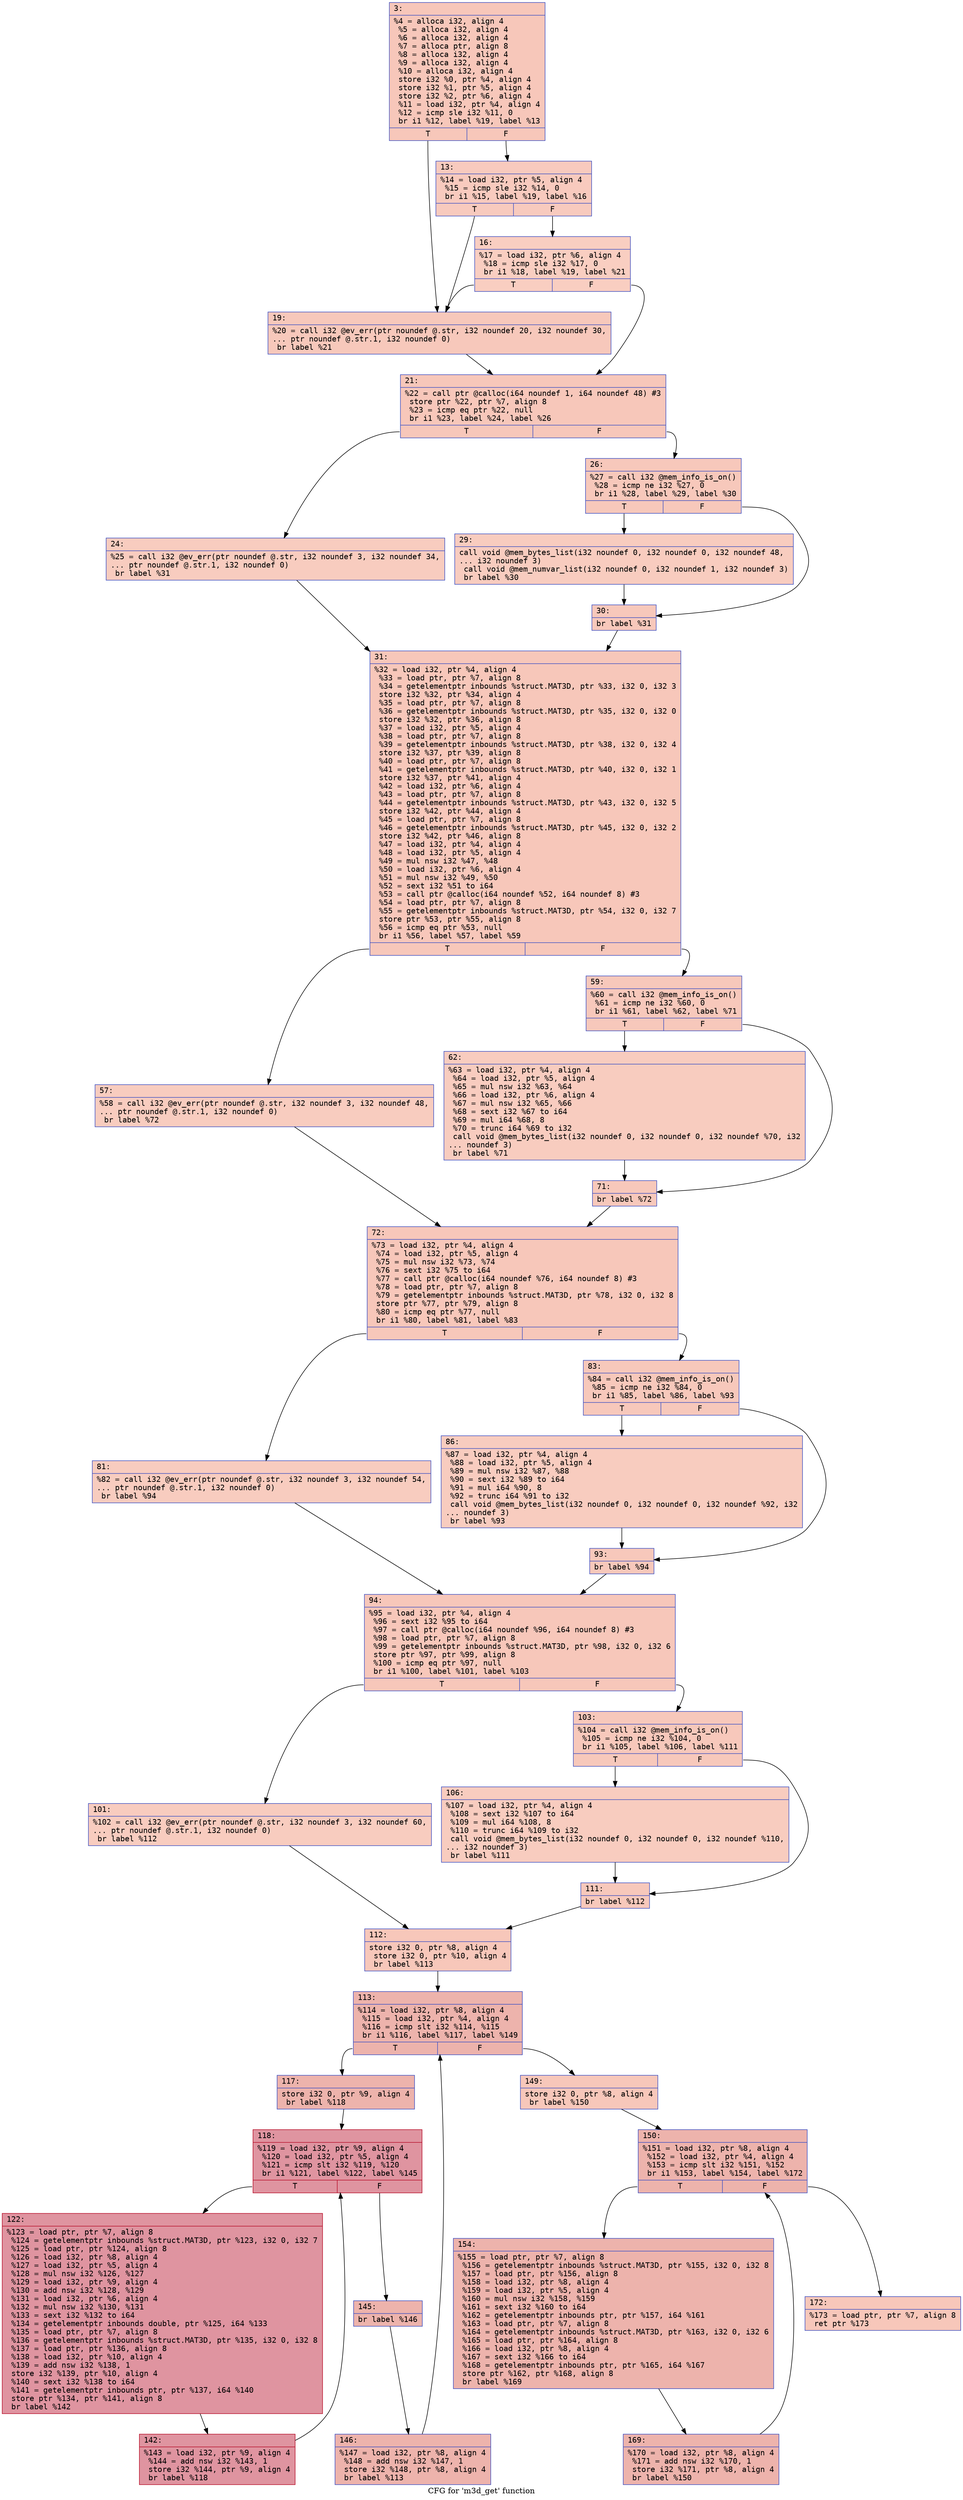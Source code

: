 digraph "CFG for 'm3d_get' function" {
	label="CFG for 'm3d_get' function";

	Node0x6000004d1f90 [shape=record,color="#3d50c3ff", style=filled, fillcolor="#ec7f6370" fontname="Courier",label="{3:\l|  %4 = alloca i32, align 4\l  %5 = alloca i32, align 4\l  %6 = alloca i32, align 4\l  %7 = alloca ptr, align 8\l  %8 = alloca i32, align 4\l  %9 = alloca i32, align 4\l  %10 = alloca i32, align 4\l  store i32 %0, ptr %4, align 4\l  store i32 %1, ptr %5, align 4\l  store i32 %2, ptr %6, align 4\l  %11 = load i32, ptr %4, align 4\l  %12 = icmp sle i32 %11, 0\l  br i1 %12, label %19, label %13\l|{<s0>T|<s1>F}}"];
	Node0x6000004d1f90:s0 -> Node0x6000004d2080[tooltip="3 -> 19\nProbability 50.00%" ];
	Node0x6000004d1f90:s1 -> Node0x6000004d1fe0[tooltip="3 -> 13\nProbability 50.00%" ];
	Node0x6000004d1fe0 [shape=record,color="#3d50c3ff", style=filled, fillcolor="#ef886b70" fontname="Courier",label="{13:\l|  %14 = load i32, ptr %5, align 4\l  %15 = icmp sle i32 %14, 0\l  br i1 %15, label %19, label %16\l|{<s0>T|<s1>F}}"];
	Node0x6000004d1fe0:s0 -> Node0x6000004d2080[tooltip="13 -> 19\nProbability 50.00%" ];
	Node0x6000004d1fe0:s1 -> Node0x6000004d2030[tooltip="13 -> 16\nProbability 50.00%" ];
	Node0x6000004d2030 [shape=record,color="#3d50c3ff", style=filled, fillcolor="#f2907270" fontname="Courier",label="{16:\l|  %17 = load i32, ptr %6, align 4\l  %18 = icmp sle i32 %17, 0\l  br i1 %18, label %19, label %21\l|{<s0>T|<s1>F}}"];
	Node0x6000004d2030:s0 -> Node0x6000004d2080[tooltip="16 -> 19\nProbability 50.00%" ];
	Node0x6000004d2030:s1 -> Node0x6000004d20d0[tooltip="16 -> 21\nProbability 50.00%" ];
	Node0x6000004d2080 [shape=record,color="#3d50c3ff", style=filled, fillcolor="#ed836670" fontname="Courier",label="{19:\l|  %20 = call i32 @ev_err(ptr noundef @.str, i32 noundef 20, i32 noundef 30,\l... ptr noundef @.str.1, i32 noundef 0)\l  br label %21\l}"];
	Node0x6000004d2080 -> Node0x6000004d20d0[tooltip="19 -> 21\nProbability 100.00%" ];
	Node0x6000004d20d0 [shape=record,color="#3d50c3ff", style=filled, fillcolor="#ec7f6370" fontname="Courier",label="{21:\l|  %22 = call ptr @calloc(i64 noundef 1, i64 noundef 48) #3\l  store ptr %22, ptr %7, align 8\l  %23 = icmp eq ptr %22, null\l  br i1 %23, label %24, label %26\l|{<s0>T|<s1>F}}"];
	Node0x6000004d20d0:s0 -> Node0x6000004d2120[tooltip="21 -> 24\nProbability 37.50%" ];
	Node0x6000004d20d0:s1 -> Node0x6000004d2170[tooltip="21 -> 26\nProbability 62.50%" ];
	Node0x6000004d2120 [shape=record,color="#3d50c3ff", style=filled, fillcolor="#f08b6e70" fontname="Courier",label="{24:\l|  %25 = call i32 @ev_err(ptr noundef @.str, i32 noundef 3, i32 noundef 34,\l... ptr noundef @.str.1, i32 noundef 0)\l  br label %31\l}"];
	Node0x6000004d2120 -> Node0x6000004d2260[tooltip="24 -> 31\nProbability 100.00%" ];
	Node0x6000004d2170 [shape=record,color="#3d50c3ff", style=filled, fillcolor="#ed836670" fontname="Courier",label="{26:\l|  %27 = call i32 @mem_info_is_on()\l  %28 = icmp ne i32 %27, 0\l  br i1 %28, label %29, label %30\l|{<s0>T|<s1>F}}"];
	Node0x6000004d2170:s0 -> Node0x6000004d21c0[tooltip="26 -> 29\nProbability 62.50%" ];
	Node0x6000004d2170:s1 -> Node0x6000004d2210[tooltip="26 -> 30\nProbability 37.50%" ];
	Node0x6000004d21c0 [shape=record,color="#3d50c3ff", style=filled, fillcolor="#f08b6e70" fontname="Courier",label="{29:\l|  call void @mem_bytes_list(i32 noundef 0, i32 noundef 0, i32 noundef 48,\l... i32 noundef 3)\l  call void @mem_numvar_list(i32 noundef 0, i32 noundef 1, i32 noundef 3)\l  br label %30\l}"];
	Node0x6000004d21c0 -> Node0x6000004d2210[tooltip="29 -> 30\nProbability 100.00%" ];
	Node0x6000004d2210 [shape=record,color="#3d50c3ff", style=filled, fillcolor="#ed836670" fontname="Courier",label="{30:\l|  br label %31\l}"];
	Node0x6000004d2210 -> Node0x6000004d2260[tooltip="30 -> 31\nProbability 100.00%" ];
	Node0x6000004d2260 [shape=record,color="#3d50c3ff", style=filled, fillcolor="#ec7f6370" fontname="Courier",label="{31:\l|  %32 = load i32, ptr %4, align 4\l  %33 = load ptr, ptr %7, align 8\l  %34 = getelementptr inbounds %struct.MAT3D, ptr %33, i32 0, i32 3\l  store i32 %32, ptr %34, align 4\l  %35 = load ptr, ptr %7, align 8\l  %36 = getelementptr inbounds %struct.MAT3D, ptr %35, i32 0, i32 0\l  store i32 %32, ptr %36, align 8\l  %37 = load i32, ptr %5, align 4\l  %38 = load ptr, ptr %7, align 8\l  %39 = getelementptr inbounds %struct.MAT3D, ptr %38, i32 0, i32 4\l  store i32 %37, ptr %39, align 8\l  %40 = load ptr, ptr %7, align 8\l  %41 = getelementptr inbounds %struct.MAT3D, ptr %40, i32 0, i32 1\l  store i32 %37, ptr %41, align 4\l  %42 = load i32, ptr %6, align 4\l  %43 = load ptr, ptr %7, align 8\l  %44 = getelementptr inbounds %struct.MAT3D, ptr %43, i32 0, i32 5\l  store i32 %42, ptr %44, align 4\l  %45 = load ptr, ptr %7, align 8\l  %46 = getelementptr inbounds %struct.MAT3D, ptr %45, i32 0, i32 2\l  store i32 %42, ptr %46, align 8\l  %47 = load i32, ptr %4, align 4\l  %48 = load i32, ptr %5, align 4\l  %49 = mul nsw i32 %47, %48\l  %50 = load i32, ptr %6, align 4\l  %51 = mul nsw i32 %49, %50\l  %52 = sext i32 %51 to i64\l  %53 = call ptr @calloc(i64 noundef %52, i64 noundef 8) #3\l  %54 = load ptr, ptr %7, align 8\l  %55 = getelementptr inbounds %struct.MAT3D, ptr %54, i32 0, i32 7\l  store ptr %53, ptr %55, align 8\l  %56 = icmp eq ptr %53, null\l  br i1 %56, label %57, label %59\l|{<s0>T|<s1>F}}"];
	Node0x6000004d2260:s0 -> Node0x6000004d22b0[tooltip="31 -> 57\nProbability 37.50%" ];
	Node0x6000004d2260:s1 -> Node0x6000004d2300[tooltip="31 -> 59\nProbability 62.50%" ];
	Node0x6000004d22b0 [shape=record,color="#3d50c3ff", style=filled, fillcolor="#f08b6e70" fontname="Courier",label="{57:\l|  %58 = call i32 @ev_err(ptr noundef @.str, i32 noundef 3, i32 noundef 48,\l... ptr noundef @.str.1, i32 noundef 0)\l  br label %72\l}"];
	Node0x6000004d22b0 -> Node0x6000004d23f0[tooltip="57 -> 72\nProbability 100.00%" ];
	Node0x6000004d2300 [shape=record,color="#3d50c3ff", style=filled, fillcolor="#ed836670" fontname="Courier",label="{59:\l|  %60 = call i32 @mem_info_is_on()\l  %61 = icmp ne i32 %60, 0\l  br i1 %61, label %62, label %71\l|{<s0>T|<s1>F}}"];
	Node0x6000004d2300:s0 -> Node0x6000004d2350[tooltip="59 -> 62\nProbability 62.50%" ];
	Node0x6000004d2300:s1 -> Node0x6000004d23a0[tooltip="59 -> 71\nProbability 37.50%" ];
	Node0x6000004d2350 [shape=record,color="#3d50c3ff", style=filled, fillcolor="#f08b6e70" fontname="Courier",label="{62:\l|  %63 = load i32, ptr %4, align 4\l  %64 = load i32, ptr %5, align 4\l  %65 = mul nsw i32 %63, %64\l  %66 = load i32, ptr %6, align 4\l  %67 = mul nsw i32 %65, %66\l  %68 = sext i32 %67 to i64\l  %69 = mul i64 %68, 8\l  %70 = trunc i64 %69 to i32\l  call void @mem_bytes_list(i32 noundef 0, i32 noundef 0, i32 noundef %70, i32\l... noundef 3)\l  br label %71\l}"];
	Node0x6000004d2350 -> Node0x6000004d23a0[tooltip="62 -> 71\nProbability 100.00%" ];
	Node0x6000004d23a0 [shape=record,color="#3d50c3ff", style=filled, fillcolor="#ed836670" fontname="Courier",label="{71:\l|  br label %72\l}"];
	Node0x6000004d23a0 -> Node0x6000004d23f0[tooltip="71 -> 72\nProbability 100.00%" ];
	Node0x6000004d23f0 [shape=record,color="#3d50c3ff", style=filled, fillcolor="#ec7f6370" fontname="Courier",label="{72:\l|  %73 = load i32, ptr %4, align 4\l  %74 = load i32, ptr %5, align 4\l  %75 = mul nsw i32 %73, %74\l  %76 = sext i32 %75 to i64\l  %77 = call ptr @calloc(i64 noundef %76, i64 noundef 8) #3\l  %78 = load ptr, ptr %7, align 8\l  %79 = getelementptr inbounds %struct.MAT3D, ptr %78, i32 0, i32 8\l  store ptr %77, ptr %79, align 8\l  %80 = icmp eq ptr %77, null\l  br i1 %80, label %81, label %83\l|{<s0>T|<s1>F}}"];
	Node0x6000004d23f0:s0 -> Node0x6000004d2440[tooltip="72 -> 81\nProbability 37.50%" ];
	Node0x6000004d23f0:s1 -> Node0x6000004d2490[tooltip="72 -> 83\nProbability 62.50%" ];
	Node0x6000004d2440 [shape=record,color="#3d50c3ff", style=filled, fillcolor="#f08b6e70" fontname="Courier",label="{81:\l|  %82 = call i32 @ev_err(ptr noundef @.str, i32 noundef 3, i32 noundef 54,\l... ptr noundef @.str.1, i32 noundef 0)\l  br label %94\l}"];
	Node0x6000004d2440 -> Node0x6000004d2580[tooltip="81 -> 94\nProbability 100.00%" ];
	Node0x6000004d2490 [shape=record,color="#3d50c3ff", style=filled, fillcolor="#ed836670" fontname="Courier",label="{83:\l|  %84 = call i32 @mem_info_is_on()\l  %85 = icmp ne i32 %84, 0\l  br i1 %85, label %86, label %93\l|{<s0>T|<s1>F}}"];
	Node0x6000004d2490:s0 -> Node0x6000004d24e0[tooltip="83 -> 86\nProbability 62.50%" ];
	Node0x6000004d2490:s1 -> Node0x6000004d2530[tooltip="83 -> 93\nProbability 37.50%" ];
	Node0x6000004d24e0 [shape=record,color="#3d50c3ff", style=filled, fillcolor="#f08b6e70" fontname="Courier",label="{86:\l|  %87 = load i32, ptr %4, align 4\l  %88 = load i32, ptr %5, align 4\l  %89 = mul nsw i32 %87, %88\l  %90 = sext i32 %89 to i64\l  %91 = mul i64 %90, 8\l  %92 = trunc i64 %91 to i32\l  call void @mem_bytes_list(i32 noundef 0, i32 noundef 0, i32 noundef %92, i32\l... noundef 3)\l  br label %93\l}"];
	Node0x6000004d24e0 -> Node0x6000004d2530[tooltip="86 -> 93\nProbability 100.00%" ];
	Node0x6000004d2530 [shape=record,color="#3d50c3ff", style=filled, fillcolor="#ed836670" fontname="Courier",label="{93:\l|  br label %94\l}"];
	Node0x6000004d2530 -> Node0x6000004d2580[tooltip="93 -> 94\nProbability 100.00%" ];
	Node0x6000004d2580 [shape=record,color="#3d50c3ff", style=filled, fillcolor="#ec7f6370" fontname="Courier",label="{94:\l|  %95 = load i32, ptr %4, align 4\l  %96 = sext i32 %95 to i64\l  %97 = call ptr @calloc(i64 noundef %96, i64 noundef 8) #3\l  %98 = load ptr, ptr %7, align 8\l  %99 = getelementptr inbounds %struct.MAT3D, ptr %98, i32 0, i32 6\l  store ptr %97, ptr %99, align 8\l  %100 = icmp eq ptr %97, null\l  br i1 %100, label %101, label %103\l|{<s0>T|<s1>F}}"];
	Node0x6000004d2580:s0 -> Node0x6000004d25d0[tooltip="94 -> 101\nProbability 37.50%" ];
	Node0x6000004d2580:s1 -> Node0x6000004d2620[tooltip="94 -> 103\nProbability 62.50%" ];
	Node0x6000004d25d0 [shape=record,color="#3d50c3ff", style=filled, fillcolor="#f08b6e70" fontname="Courier",label="{101:\l|  %102 = call i32 @ev_err(ptr noundef @.str, i32 noundef 3, i32 noundef 60,\l... ptr noundef @.str.1, i32 noundef 0)\l  br label %112\l}"];
	Node0x6000004d25d0 -> Node0x6000004d2710[tooltip="101 -> 112\nProbability 100.00%" ];
	Node0x6000004d2620 [shape=record,color="#3d50c3ff", style=filled, fillcolor="#ed836670" fontname="Courier",label="{103:\l|  %104 = call i32 @mem_info_is_on()\l  %105 = icmp ne i32 %104, 0\l  br i1 %105, label %106, label %111\l|{<s0>T|<s1>F}}"];
	Node0x6000004d2620:s0 -> Node0x6000004d2670[tooltip="103 -> 106\nProbability 62.50%" ];
	Node0x6000004d2620:s1 -> Node0x6000004d26c0[tooltip="103 -> 111\nProbability 37.50%" ];
	Node0x6000004d2670 [shape=record,color="#3d50c3ff", style=filled, fillcolor="#f08b6e70" fontname="Courier",label="{106:\l|  %107 = load i32, ptr %4, align 4\l  %108 = sext i32 %107 to i64\l  %109 = mul i64 %108, 8\l  %110 = trunc i64 %109 to i32\l  call void @mem_bytes_list(i32 noundef 0, i32 noundef 0, i32 noundef %110,\l... i32 noundef 3)\l  br label %111\l}"];
	Node0x6000004d2670 -> Node0x6000004d26c0[tooltip="106 -> 111\nProbability 100.00%" ];
	Node0x6000004d26c0 [shape=record,color="#3d50c3ff", style=filled, fillcolor="#ed836670" fontname="Courier",label="{111:\l|  br label %112\l}"];
	Node0x6000004d26c0 -> Node0x6000004d2710[tooltip="111 -> 112\nProbability 100.00%" ];
	Node0x6000004d2710 [shape=record,color="#3d50c3ff", style=filled, fillcolor="#ec7f6370" fontname="Courier",label="{112:\l|  store i32 0, ptr %8, align 4\l  store i32 0, ptr %10, align 4\l  br label %113\l}"];
	Node0x6000004d2710 -> Node0x6000004d2760[tooltip="112 -> 113\nProbability 100.00%" ];
	Node0x6000004d2760 [shape=record,color="#3d50c3ff", style=filled, fillcolor="#d6524470" fontname="Courier",label="{113:\l|  %114 = load i32, ptr %8, align 4\l  %115 = load i32, ptr %4, align 4\l  %116 = icmp slt i32 %114, %115\l  br i1 %116, label %117, label %149\l|{<s0>T|<s1>F}}"];
	Node0x6000004d2760:s0 -> Node0x6000004d27b0[tooltip="113 -> 117\nProbability 96.88%" ];
	Node0x6000004d2760:s1 -> Node0x6000004d2990[tooltip="113 -> 149\nProbability 3.12%" ];
	Node0x6000004d27b0 [shape=record,color="#3d50c3ff", style=filled, fillcolor="#d6524470" fontname="Courier",label="{117:\l|  store i32 0, ptr %9, align 4\l  br label %118\l}"];
	Node0x6000004d27b0 -> Node0x6000004d2800[tooltip="117 -> 118\nProbability 100.00%" ];
	Node0x6000004d2800 [shape=record,color="#b70d28ff", style=filled, fillcolor="#b70d2870" fontname="Courier",label="{118:\l|  %119 = load i32, ptr %9, align 4\l  %120 = load i32, ptr %5, align 4\l  %121 = icmp slt i32 %119, %120\l  br i1 %121, label %122, label %145\l|{<s0>T|<s1>F}}"];
	Node0x6000004d2800:s0 -> Node0x6000004d2850[tooltip="118 -> 122\nProbability 96.88%" ];
	Node0x6000004d2800:s1 -> Node0x6000004d28f0[tooltip="118 -> 145\nProbability 3.12%" ];
	Node0x6000004d2850 [shape=record,color="#b70d28ff", style=filled, fillcolor="#b70d2870" fontname="Courier",label="{122:\l|  %123 = load ptr, ptr %7, align 8\l  %124 = getelementptr inbounds %struct.MAT3D, ptr %123, i32 0, i32 7\l  %125 = load ptr, ptr %124, align 8\l  %126 = load i32, ptr %8, align 4\l  %127 = load i32, ptr %5, align 4\l  %128 = mul nsw i32 %126, %127\l  %129 = load i32, ptr %9, align 4\l  %130 = add nsw i32 %128, %129\l  %131 = load i32, ptr %6, align 4\l  %132 = mul nsw i32 %130, %131\l  %133 = sext i32 %132 to i64\l  %134 = getelementptr inbounds double, ptr %125, i64 %133\l  %135 = load ptr, ptr %7, align 8\l  %136 = getelementptr inbounds %struct.MAT3D, ptr %135, i32 0, i32 8\l  %137 = load ptr, ptr %136, align 8\l  %138 = load i32, ptr %10, align 4\l  %139 = add nsw i32 %138, 1\l  store i32 %139, ptr %10, align 4\l  %140 = sext i32 %138 to i64\l  %141 = getelementptr inbounds ptr, ptr %137, i64 %140\l  store ptr %134, ptr %141, align 8\l  br label %142\l}"];
	Node0x6000004d2850 -> Node0x6000004d28a0[tooltip="122 -> 142\nProbability 100.00%" ];
	Node0x6000004d28a0 [shape=record,color="#b70d28ff", style=filled, fillcolor="#b70d2870" fontname="Courier",label="{142:\l|  %143 = load i32, ptr %9, align 4\l  %144 = add nsw i32 %143, 1\l  store i32 %144, ptr %9, align 4\l  br label %118\l}"];
	Node0x6000004d28a0 -> Node0x6000004d2800[tooltip="142 -> 118\nProbability 100.00%" ];
	Node0x6000004d28f0 [shape=record,color="#3d50c3ff", style=filled, fillcolor="#d6524470" fontname="Courier",label="{145:\l|  br label %146\l}"];
	Node0x6000004d28f0 -> Node0x6000004d2940[tooltip="145 -> 146\nProbability 100.00%" ];
	Node0x6000004d2940 [shape=record,color="#3d50c3ff", style=filled, fillcolor="#d6524470" fontname="Courier",label="{146:\l|  %147 = load i32, ptr %8, align 4\l  %148 = add nsw i32 %147, 1\l  store i32 %148, ptr %8, align 4\l  br label %113\l}"];
	Node0x6000004d2940 -> Node0x6000004d2760[tooltip="146 -> 113\nProbability 100.00%" ];
	Node0x6000004d2990 [shape=record,color="#3d50c3ff", style=filled, fillcolor="#ec7f6370" fontname="Courier",label="{149:\l|  store i32 0, ptr %8, align 4\l  br label %150\l}"];
	Node0x6000004d2990 -> Node0x6000004d29e0[tooltip="149 -> 150\nProbability 100.00%" ];
	Node0x6000004d29e0 [shape=record,color="#3d50c3ff", style=filled, fillcolor="#d6524470" fontname="Courier",label="{150:\l|  %151 = load i32, ptr %8, align 4\l  %152 = load i32, ptr %4, align 4\l  %153 = icmp slt i32 %151, %152\l  br i1 %153, label %154, label %172\l|{<s0>T|<s1>F}}"];
	Node0x6000004d29e0:s0 -> Node0x6000004d2a30[tooltip="150 -> 154\nProbability 96.88%" ];
	Node0x6000004d29e0:s1 -> Node0x6000004d2ad0[tooltip="150 -> 172\nProbability 3.12%" ];
	Node0x6000004d2a30 [shape=record,color="#3d50c3ff", style=filled, fillcolor="#d6524470" fontname="Courier",label="{154:\l|  %155 = load ptr, ptr %7, align 8\l  %156 = getelementptr inbounds %struct.MAT3D, ptr %155, i32 0, i32 8\l  %157 = load ptr, ptr %156, align 8\l  %158 = load i32, ptr %8, align 4\l  %159 = load i32, ptr %5, align 4\l  %160 = mul nsw i32 %158, %159\l  %161 = sext i32 %160 to i64\l  %162 = getelementptr inbounds ptr, ptr %157, i64 %161\l  %163 = load ptr, ptr %7, align 8\l  %164 = getelementptr inbounds %struct.MAT3D, ptr %163, i32 0, i32 6\l  %165 = load ptr, ptr %164, align 8\l  %166 = load i32, ptr %8, align 4\l  %167 = sext i32 %166 to i64\l  %168 = getelementptr inbounds ptr, ptr %165, i64 %167\l  store ptr %162, ptr %168, align 8\l  br label %169\l}"];
	Node0x6000004d2a30 -> Node0x6000004d2a80[tooltip="154 -> 169\nProbability 100.00%" ];
	Node0x6000004d2a80 [shape=record,color="#3d50c3ff", style=filled, fillcolor="#d6524470" fontname="Courier",label="{169:\l|  %170 = load i32, ptr %8, align 4\l  %171 = add nsw i32 %170, 1\l  store i32 %171, ptr %8, align 4\l  br label %150\l}"];
	Node0x6000004d2a80 -> Node0x6000004d29e0[tooltip="169 -> 150\nProbability 100.00%" ];
	Node0x6000004d2ad0 [shape=record,color="#3d50c3ff", style=filled, fillcolor="#ec7f6370" fontname="Courier",label="{172:\l|  %173 = load ptr, ptr %7, align 8\l  ret ptr %173\l}"];
}
